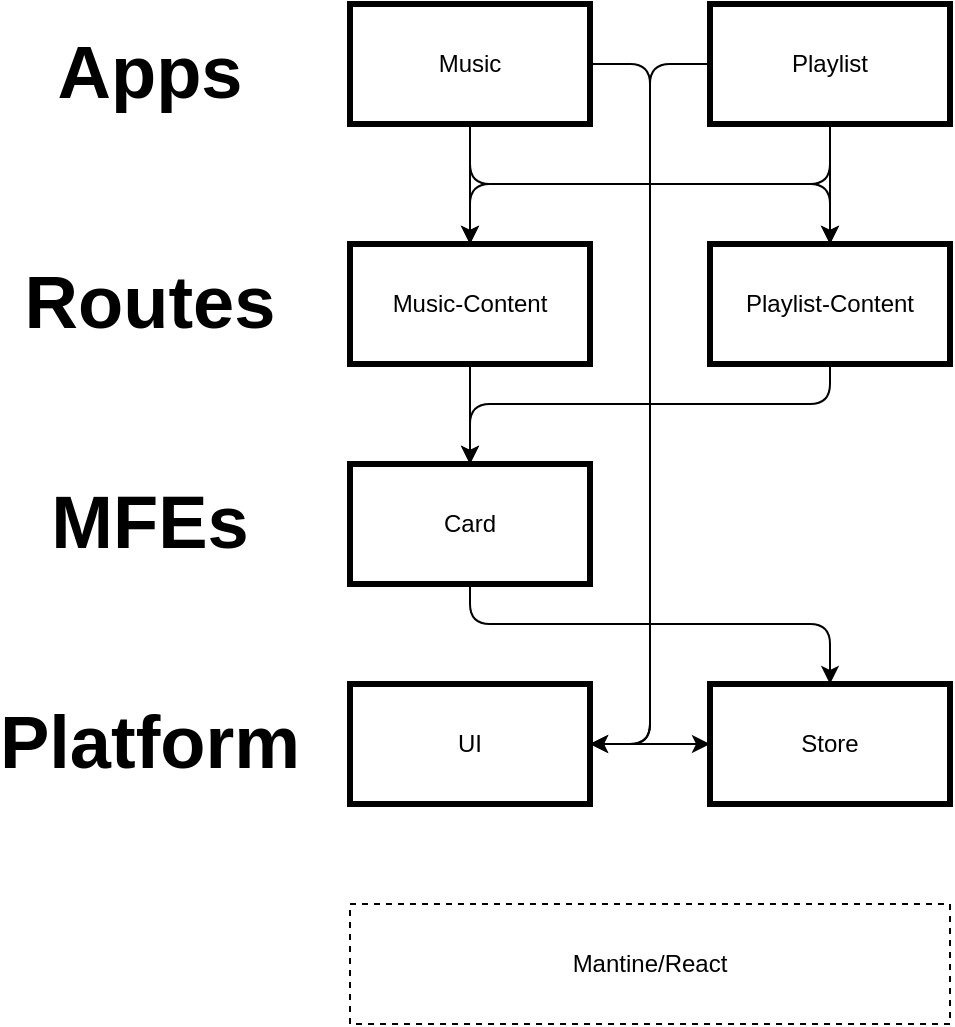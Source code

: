 <mxfile>
    <diagram id="c7NuxrcUu4GP0OOaAlMo" name="Page-1">
        <mxGraphModel dx="1357" dy="629" grid="1" gridSize="10" guides="1" tooltips="1" connect="1" arrows="1" fold="1" page="1" pageScale="1" pageWidth="850" pageHeight="1100" math="0" shadow="0">
            <root>
                <mxCell id="0"/>
                <mxCell id="1" parent="0"/>
                <mxCell id="6" style="edgeStyle=none;html=1;entryX=0.5;entryY=0;entryDx=0;entryDy=0;" parent="1" source="2" target="4" edge="1">
                    <mxGeometry relative="1" as="geometry"/>
                </mxCell>
                <mxCell id="7" style="edgeStyle=orthogonalEdgeStyle;html=1;entryX=0.5;entryY=0;entryDx=0;entryDy=0;" parent="1" source="2" target="5" edge="1">
                    <mxGeometry relative="1" as="geometry">
                        <Array as="points">
                            <mxPoint x="360" y="130"/>
                            <mxPoint x="540" y="130"/>
                        </Array>
                    </mxGeometry>
                </mxCell>
                <mxCell id="18" style="edgeStyle=orthogonalEdgeStyle;html=1;entryX=1;entryY=0.5;entryDx=0;entryDy=0;" parent="1" source="2" target="11" edge="1">
                    <mxGeometry relative="1" as="geometry">
                        <Array as="points">
                            <mxPoint x="450" y="70"/>
                            <mxPoint x="450" y="410"/>
                        </Array>
                    </mxGeometry>
                </mxCell>
                <mxCell id="2" value="Music" style="rounded=0;whiteSpace=wrap;html=1;strokeWidth=3;" parent="1" vertex="1">
                    <mxGeometry x="300" y="40" width="120" height="60" as="geometry"/>
                </mxCell>
                <mxCell id="8" style="edgeStyle=orthogonalEdgeStyle;html=1;entryX=0.5;entryY=0;entryDx=0;entryDy=0;" parent="1" source="3" target="5" edge="1">
                    <mxGeometry relative="1" as="geometry"/>
                </mxCell>
                <mxCell id="9" style="edgeStyle=orthogonalEdgeStyle;html=1;entryX=0.5;entryY=0;entryDx=0;entryDy=0;" parent="1" source="3" target="4" edge="1">
                    <mxGeometry relative="1" as="geometry">
                        <Array as="points">
                            <mxPoint x="540" y="130"/>
                            <mxPoint x="360" y="130"/>
                        </Array>
                    </mxGeometry>
                </mxCell>
                <mxCell id="19" style="edgeStyle=orthogonalEdgeStyle;html=1;entryX=1;entryY=0.5;entryDx=0;entryDy=0;" parent="1" source="3" target="11" edge="1">
                    <mxGeometry relative="1" as="geometry"/>
                </mxCell>
                <mxCell id="3" value="Playlist" style="rounded=0;whiteSpace=wrap;html=1;strokeWidth=3;" parent="1" vertex="1">
                    <mxGeometry x="480" y="40" width="120" height="60" as="geometry"/>
                </mxCell>
                <mxCell id="20" style="edgeStyle=orthogonalEdgeStyle;html=1;entryX=0.5;entryY=0;entryDx=0;entryDy=0;" parent="1" source="4" target="10" edge="1">
                    <mxGeometry relative="1" as="geometry"/>
                </mxCell>
                <mxCell id="4" value="Music-Content" style="rounded=0;whiteSpace=wrap;html=1;strokeWidth=3;" parent="1" vertex="1">
                    <mxGeometry x="300" y="160" width="120" height="60" as="geometry"/>
                </mxCell>
                <mxCell id="21" style="edgeStyle=orthogonalEdgeStyle;html=1;entryX=0.5;entryY=0;entryDx=0;entryDy=0;" parent="1" source="5" target="10" edge="1">
                    <mxGeometry relative="1" as="geometry">
                        <Array as="points">
                            <mxPoint x="540" y="240"/>
                            <mxPoint x="360" y="240"/>
                        </Array>
                    </mxGeometry>
                </mxCell>
                <mxCell id="5" value="Playlist-Content" style="rounded=0;whiteSpace=wrap;html=1;strokeWidth=3;" parent="1" vertex="1">
                    <mxGeometry x="480" y="160" width="120" height="60" as="geometry"/>
                </mxCell>
                <mxCell id="22" style="edgeStyle=orthogonalEdgeStyle;html=1;entryX=0.5;entryY=0;entryDx=0;entryDy=0;" parent="1" source="10" target="12" edge="1">
                    <mxGeometry relative="1" as="geometry">
                        <Array as="points">
                            <mxPoint x="360" y="350"/>
                            <mxPoint x="540" y="350"/>
                        </Array>
                    </mxGeometry>
                </mxCell>
                <mxCell id="10" value="Card" style="rounded=0;whiteSpace=wrap;html=1;strokeWidth=3;" parent="1" vertex="1">
                    <mxGeometry x="300" y="270" width="120" height="60" as="geometry"/>
                </mxCell>
                <mxCell id="24" style="edgeStyle=orthogonalEdgeStyle;html=1;entryX=0;entryY=0.5;entryDx=0;entryDy=0;" parent="1" source="11" target="12" edge="1">
                    <mxGeometry relative="1" as="geometry"/>
                </mxCell>
                <mxCell id="11" value="UI" style="rounded=0;whiteSpace=wrap;html=1;strokeWidth=3;" parent="1" vertex="1">
                    <mxGeometry x="300" y="380" width="120" height="60" as="geometry"/>
                </mxCell>
                <mxCell id="12" value="Store" style="rounded=0;whiteSpace=wrap;html=1;strokeWidth=3;" parent="1" vertex="1">
                    <mxGeometry x="480" y="380" width="120" height="60" as="geometry"/>
                </mxCell>
                <mxCell id="13" value="Mantine/React" style="rounded=0;whiteSpace=wrap;html=1;dashed=1;" parent="1" vertex="1">
                    <mxGeometry x="300" y="490" width="300" height="60" as="geometry"/>
                </mxCell>
                <mxCell id="14" value="Apps" style="text;html=1;strokeColor=none;fillColor=none;align=center;verticalAlign=middle;whiteSpace=wrap;rounded=0;fontSize=37;fontStyle=1" parent="1" vertex="1">
                    <mxGeometry x="170" y="60" width="60" height="30" as="geometry"/>
                </mxCell>
                <mxCell id="15" value="Routes" style="text;html=1;strokeColor=none;fillColor=none;align=center;verticalAlign=middle;whiteSpace=wrap;rounded=0;fontSize=37;fontStyle=1" parent="1" vertex="1">
                    <mxGeometry x="170" y="175" width="60" height="30" as="geometry"/>
                </mxCell>
                <mxCell id="16" value="MFEs" style="text;html=1;strokeColor=none;fillColor=none;align=center;verticalAlign=middle;whiteSpace=wrap;rounded=0;fontSize=37;fontStyle=1" parent="1" vertex="1">
                    <mxGeometry x="170" y="285" width="60" height="30" as="geometry"/>
                </mxCell>
                <mxCell id="17" value="Platform" style="text;html=1;strokeColor=none;fillColor=none;align=center;verticalAlign=middle;whiteSpace=wrap;rounded=0;fontSize=37;fontStyle=1" parent="1" vertex="1">
                    <mxGeometry x="170" y="395" width="60" height="30" as="geometry"/>
                </mxCell>
            </root>
        </mxGraphModel>
    </diagram>
</mxfile>